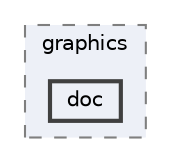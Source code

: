 digraph "src/functionObjects/graphics/doc"
{
 // LATEX_PDF_SIZE
  bgcolor="transparent";
  edge [fontname=Helvetica,fontsize=10,labelfontname=Helvetica,labelfontsize=10];
  node [fontname=Helvetica,fontsize=10,shape=box,height=0.2,width=0.4];
  compound=true
  subgraph clusterdir_23ddcf786c7e798d4acfd2c5442d9019 {
    graph [ bgcolor="#edf0f7", pencolor="grey50", label="graphics", fontname=Helvetica,fontsize=10 style="filled,dashed", URL="dir_23ddcf786c7e798d4acfd2c5442d9019.html",tooltip=""]
  dir_eb0b9a6110819fc844366b53a3f2de97 [label="doc", fillcolor="#edf0f7", color="grey25", style="filled,bold", URL="dir_eb0b9a6110819fc844366b53a3f2de97.html",tooltip=""];
  }
}
